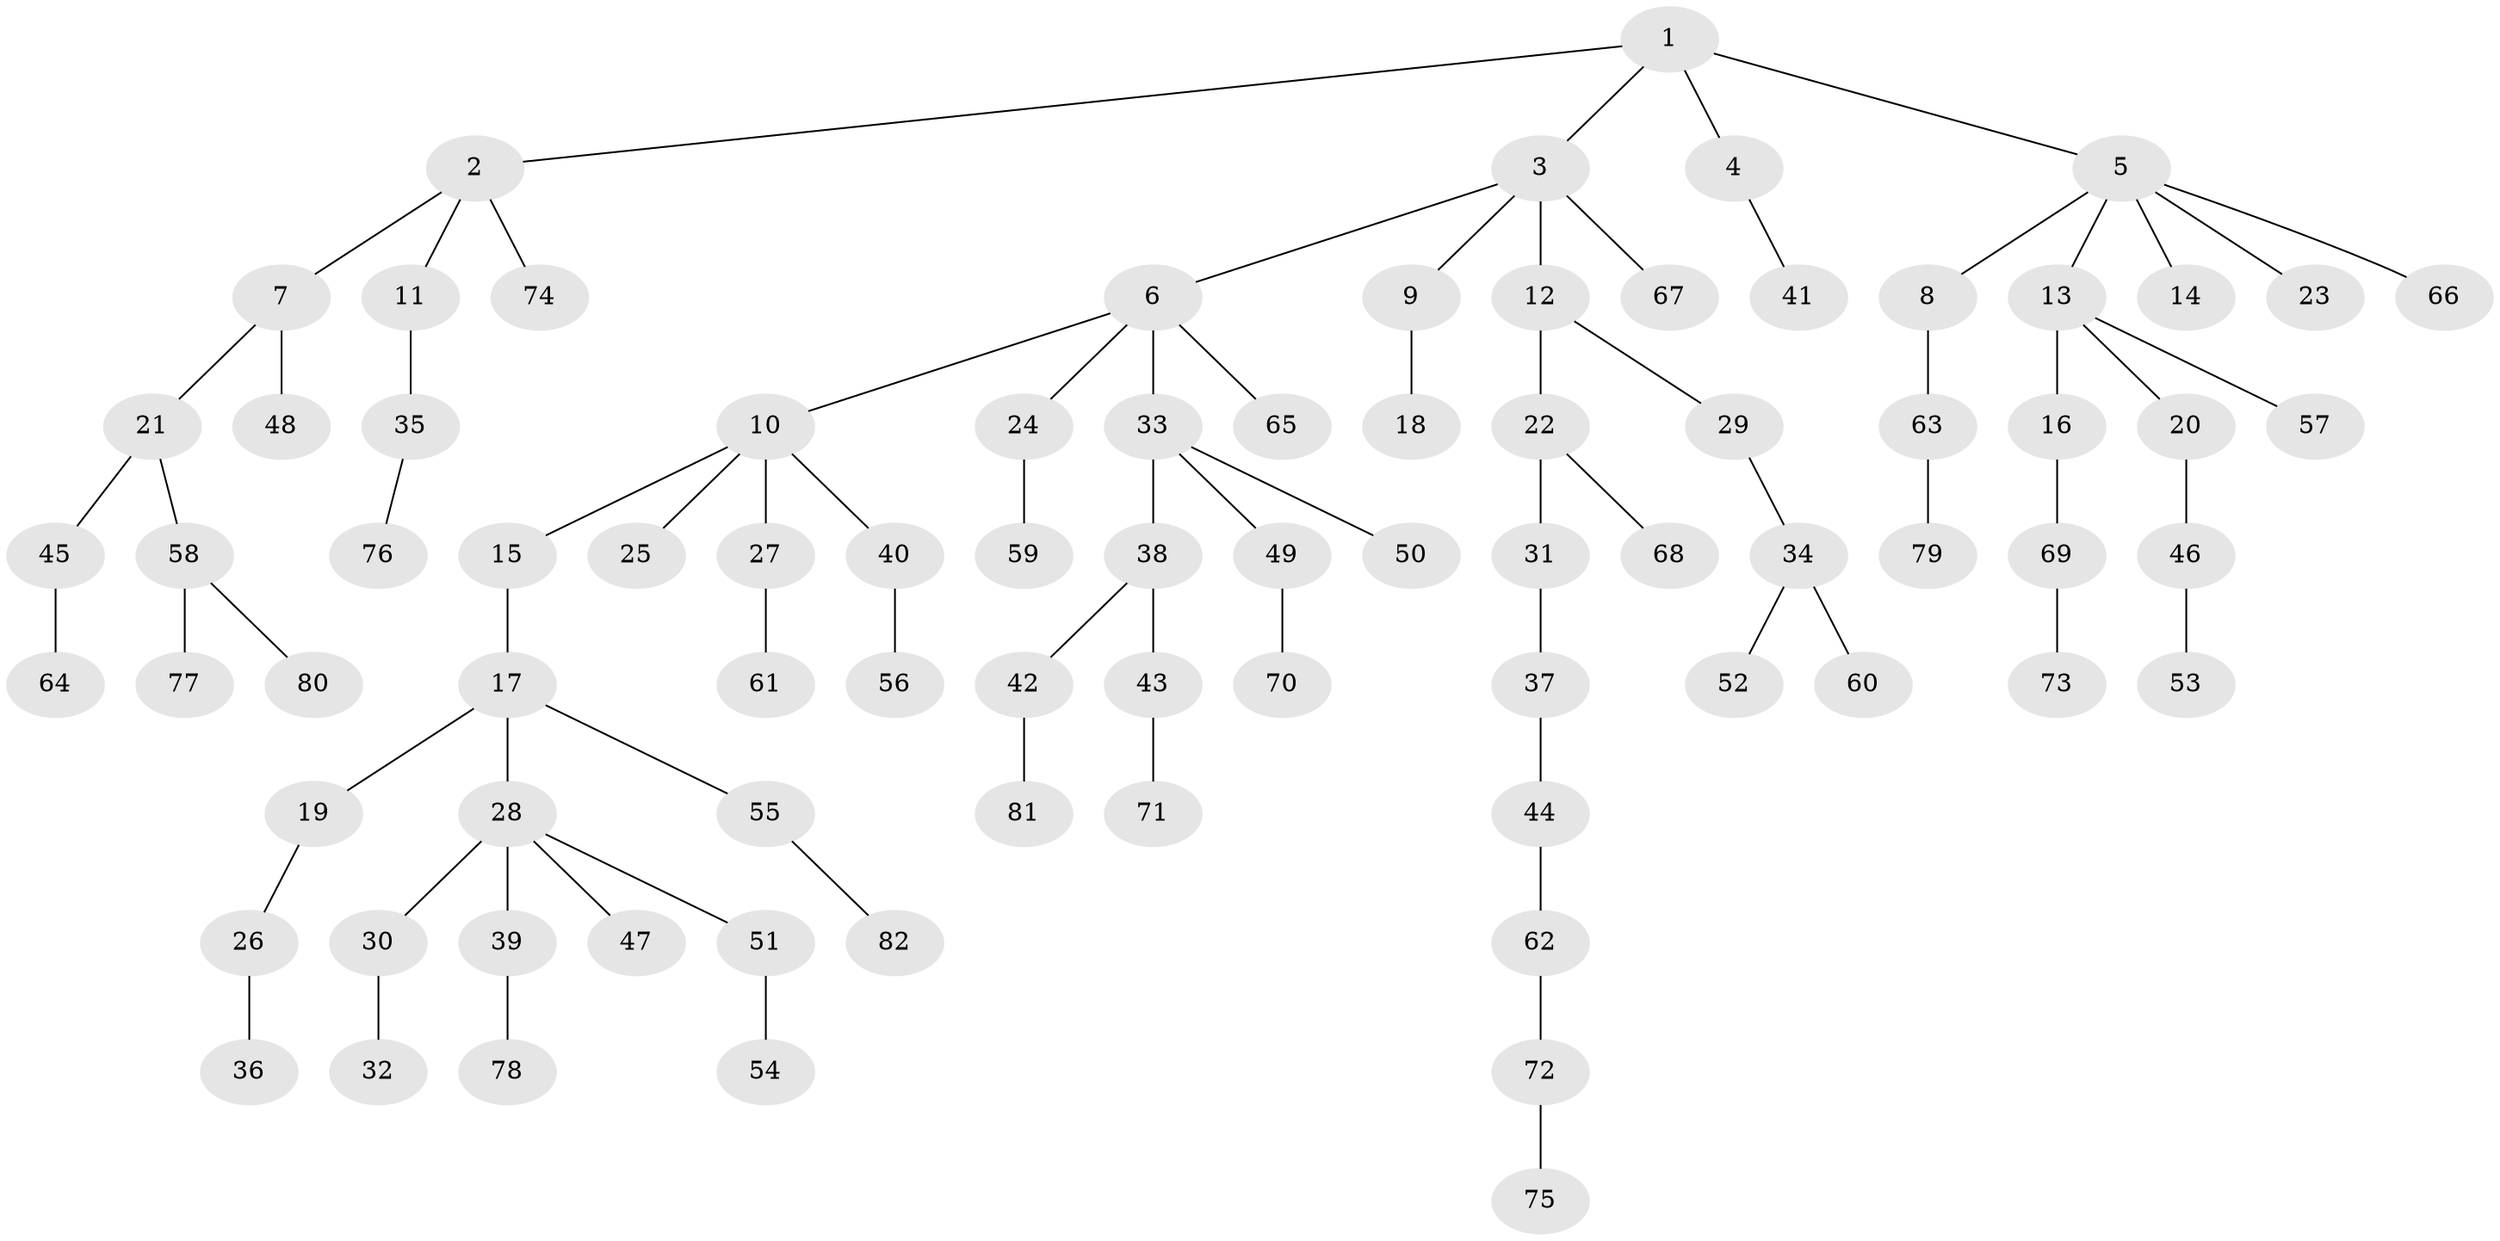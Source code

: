 // Generated by graph-tools (version 1.1) at 2025/50/03/09/25 03:50:16]
// undirected, 82 vertices, 81 edges
graph export_dot {
graph [start="1"]
  node [color=gray90,style=filled];
  1;
  2;
  3;
  4;
  5;
  6;
  7;
  8;
  9;
  10;
  11;
  12;
  13;
  14;
  15;
  16;
  17;
  18;
  19;
  20;
  21;
  22;
  23;
  24;
  25;
  26;
  27;
  28;
  29;
  30;
  31;
  32;
  33;
  34;
  35;
  36;
  37;
  38;
  39;
  40;
  41;
  42;
  43;
  44;
  45;
  46;
  47;
  48;
  49;
  50;
  51;
  52;
  53;
  54;
  55;
  56;
  57;
  58;
  59;
  60;
  61;
  62;
  63;
  64;
  65;
  66;
  67;
  68;
  69;
  70;
  71;
  72;
  73;
  74;
  75;
  76;
  77;
  78;
  79;
  80;
  81;
  82;
  1 -- 2;
  1 -- 3;
  1 -- 4;
  1 -- 5;
  2 -- 7;
  2 -- 11;
  2 -- 74;
  3 -- 6;
  3 -- 9;
  3 -- 12;
  3 -- 67;
  4 -- 41;
  5 -- 8;
  5 -- 13;
  5 -- 14;
  5 -- 23;
  5 -- 66;
  6 -- 10;
  6 -- 24;
  6 -- 33;
  6 -- 65;
  7 -- 21;
  7 -- 48;
  8 -- 63;
  9 -- 18;
  10 -- 15;
  10 -- 25;
  10 -- 27;
  10 -- 40;
  11 -- 35;
  12 -- 22;
  12 -- 29;
  13 -- 16;
  13 -- 20;
  13 -- 57;
  15 -- 17;
  16 -- 69;
  17 -- 19;
  17 -- 28;
  17 -- 55;
  19 -- 26;
  20 -- 46;
  21 -- 45;
  21 -- 58;
  22 -- 31;
  22 -- 68;
  24 -- 59;
  26 -- 36;
  27 -- 61;
  28 -- 30;
  28 -- 39;
  28 -- 47;
  28 -- 51;
  29 -- 34;
  30 -- 32;
  31 -- 37;
  33 -- 38;
  33 -- 49;
  33 -- 50;
  34 -- 52;
  34 -- 60;
  35 -- 76;
  37 -- 44;
  38 -- 42;
  38 -- 43;
  39 -- 78;
  40 -- 56;
  42 -- 81;
  43 -- 71;
  44 -- 62;
  45 -- 64;
  46 -- 53;
  49 -- 70;
  51 -- 54;
  55 -- 82;
  58 -- 77;
  58 -- 80;
  62 -- 72;
  63 -- 79;
  69 -- 73;
  72 -- 75;
}
